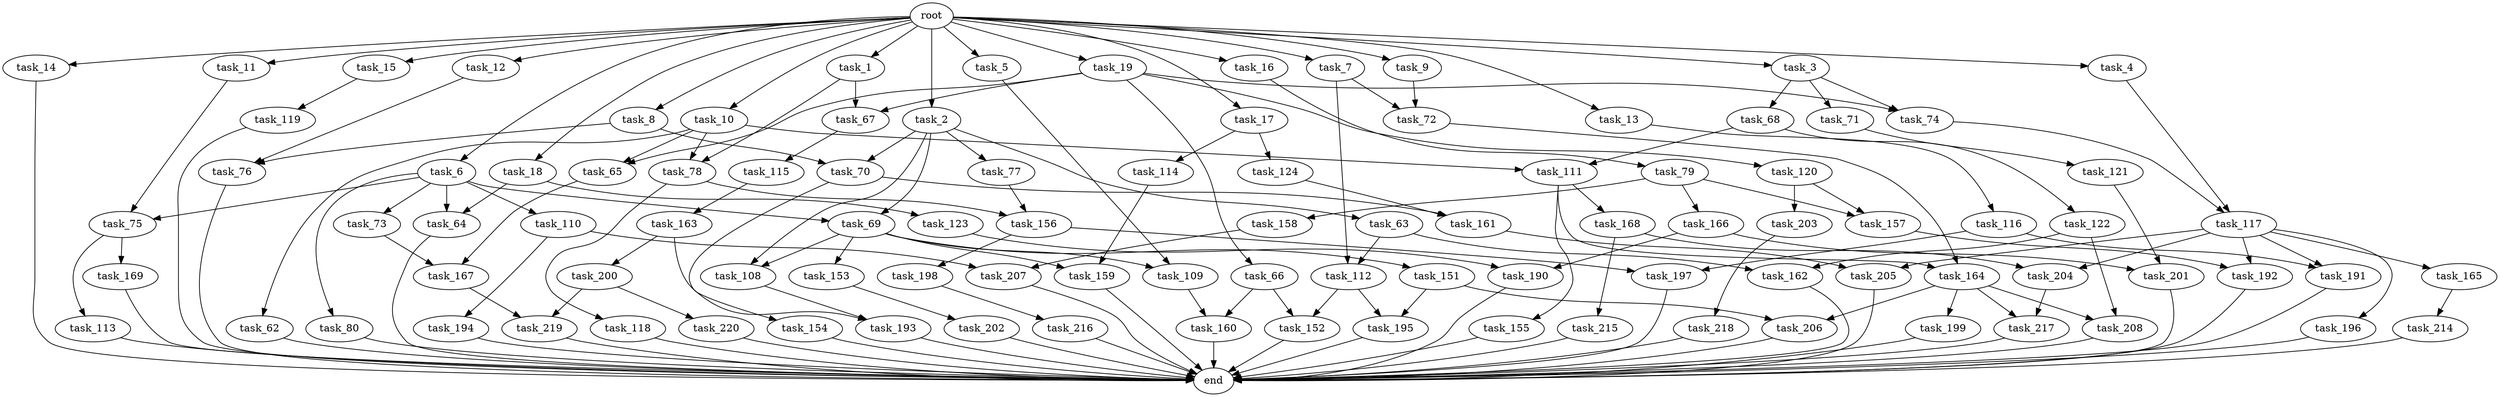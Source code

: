 digraph G {
  root [size="0.000000"];
  task_1 [size="10.240000"];
  task_2 [size="10.240000"];
  task_3 [size="10.240000"];
  task_4 [size="10.240000"];
  task_5 [size="10.240000"];
  task_6 [size="10.240000"];
  task_7 [size="10.240000"];
  task_8 [size="10.240000"];
  task_9 [size="10.240000"];
  task_10 [size="10.240000"];
  task_11 [size="10.240000"];
  task_12 [size="10.240000"];
  task_13 [size="10.240000"];
  task_14 [size="10.240000"];
  task_15 [size="10.240000"];
  task_16 [size="10.240000"];
  task_17 [size="10.240000"];
  task_18 [size="10.240000"];
  task_19 [size="10.240000"];
  task_62 [size="6957847019.520000"];
  task_63 [size="1374389534.720000"];
  task_64 [size="11166914969.600000"];
  task_65 [size="7730941132.800000"];
  task_66 [size="773094113.280000"];
  task_67 [size="3865470566.400000"];
  task_68 [size="4209067950.080000"];
  task_69 [size="5583457484.800000"];
  task_70 [size="2748779069.440000"];
  task_71 [size="4209067950.080000"];
  task_72 [size="5841155522.560000"];
  task_73 [size="4209067950.080000"];
  task_74 [size="4982162063.360000"];
  task_75 [size="11166914969.600000"];
  task_76 [size="4466765987.840000"];
  task_77 [size="1374389534.720000"];
  task_78 [size="10050223472.639999"];
  task_79 [size="4209067950.080000"];
  task_80 [size="4209067950.080000"];
  task_108 [size="1717986918.400000"];
  task_109 [size="8933531975.680000"];
  task_110 [size="4209067950.080000"];
  task_111 [size="9105330667.520000"];
  task_112 [size="8933531975.680000"];
  task_113 [size="2147483648.000000"];
  task_114 [size="3092376453.120000"];
  task_115 [size="3092376453.120000"];
  task_116 [size="2147483648.000000"];
  task_117 [size="7301444403.200000"];
  task_118 [size="343597383.680000"];
  task_119 [size="6957847019.520000"];
  task_120 [size="773094113.280000"];
  task_121 [size="343597383.680000"];
  task_122 [size="2147483648.000000"];
  task_123 [size="6957847019.520000"];
  task_124 [size="3092376453.120000"];
  task_151 [size="343597383.680000"];
  task_152 [size="2920577761.280000"];
  task_153 [size="343597383.680000"];
  task_154 [size="1374389534.720000"];
  task_155 [size="6957847019.520000"];
  task_156 [size="7301444403.200000"];
  task_157 [size="10737418240.000000"];
  task_158 [size="2147483648.000000"];
  task_159 [size="5841155522.560000"];
  task_160 [size="5239860101.120000"];
  task_161 [size="8332236554.240000"];
  task_162 [size="15547781611.520000"];
  task_163 [size="773094113.280000"];
  task_164 [size="9105330667.520000"];
  task_165 [size="2147483648.000000"];
  task_166 [size="2147483648.000000"];
  task_167 [size="2147483648.000000"];
  task_168 [size="6957847019.520000"];
  task_169 [size="2147483648.000000"];
  task_190 [size="10995116277.760000"];
  task_191 [size="10737418240.000000"];
  task_192 [size="9105330667.520000"];
  task_193 [size="3865470566.400000"];
  task_194 [size="8589934592.000000"];
  task_195 [size="2920577761.280000"];
  task_196 [size="2147483648.000000"];
  task_197 [size="9964324126.719999"];
  task_198 [size="1374389534.720000"];
  task_199 [size="8589934592.000000"];
  task_200 [size="3092376453.120000"];
  task_201 [size="12455405158.400000"];
  task_202 [size="343597383.680000"];
  task_203 [size="8589934592.000000"];
  task_204 [size="2491081031.680000"];
  task_205 [size="6356551598.080000"];
  task_206 [size="10737418240.000000"];
  task_207 [size="9964324126.719999"];
  task_208 [size="15547781611.520000"];
  task_214 [size="773094113.280000"];
  task_215 [size="343597383.680000"];
  task_216 [size="2147483648.000000"];
  task_217 [size="11682311045.120001"];
  task_218 [size="6957847019.520000"];
  task_219 [size="8332236554.240000"];
  task_220 [size="6957847019.520000"];
  end [size="0.000000"];

  root -> task_1 [size="1.000000"];
  root -> task_2 [size="1.000000"];
  root -> task_3 [size="1.000000"];
  root -> task_4 [size="1.000000"];
  root -> task_5 [size="1.000000"];
  root -> task_6 [size="1.000000"];
  root -> task_7 [size="1.000000"];
  root -> task_8 [size="1.000000"];
  root -> task_9 [size="1.000000"];
  root -> task_10 [size="1.000000"];
  root -> task_11 [size="1.000000"];
  root -> task_12 [size="1.000000"];
  root -> task_13 [size="1.000000"];
  root -> task_14 [size="1.000000"];
  root -> task_15 [size="1.000000"];
  root -> task_16 [size="1.000000"];
  root -> task_17 [size="1.000000"];
  root -> task_18 [size="1.000000"];
  root -> task_19 [size="1.000000"];
  task_1 -> task_67 [size="301989888.000000"];
  task_1 -> task_78 [size="301989888.000000"];
  task_2 -> task_63 [size="134217728.000000"];
  task_2 -> task_69 [size="134217728.000000"];
  task_2 -> task_70 [size="134217728.000000"];
  task_2 -> task_77 [size="134217728.000000"];
  task_2 -> task_108 [size="134217728.000000"];
  task_3 -> task_68 [size="411041792.000000"];
  task_3 -> task_71 [size="411041792.000000"];
  task_3 -> task_74 [size="411041792.000000"];
  task_4 -> task_117 [size="679477248.000000"];
  task_5 -> task_109 [size="838860800.000000"];
  task_6 -> task_64 [size="411041792.000000"];
  task_6 -> task_69 [size="411041792.000000"];
  task_6 -> task_73 [size="411041792.000000"];
  task_6 -> task_75 [size="411041792.000000"];
  task_6 -> task_80 [size="411041792.000000"];
  task_6 -> task_110 [size="411041792.000000"];
  task_7 -> task_72 [size="33554432.000000"];
  task_7 -> task_112 [size="33554432.000000"];
  task_8 -> task_70 [size="134217728.000000"];
  task_8 -> task_76 [size="134217728.000000"];
  task_9 -> task_72 [size="536870912.000000"];
  task_10 -> task_62 [size="679477248.000000"];
  task_10 -> task_65 [size="679477248.000000"];
  task_10 -> task_78 [size="679477248.000000"];
  task_10 -> task_111 [size="679477248.000000"];
  task_11 -> task_75 [size="679477248.000000"];
  task_12 -> task_76 [size="301989888.000000"];
  task_13 -> task_116 [size="209715200.000000"];
  task_14 -> end [size="1.000000"];
  task_15 -> task_119 [size="679477248.000000"];
  task_16 -> task_79 [size="411041792.000000"];
  task_17 -> task_114 [size="301989888.000000"];
  task_17 -> task_124 [size="301989888.000000"];
  task_18 -> task_64 [size="679477248.000000"];
  task_18 -> task_123 [size="679477248.000000"];
  task_19 -> task_65 [size="75497472.000000"];
  task_19 -> task_66 [size="75497472.000000"];
  task_19 -> task_67 [size="75497472.000000"];
  task_19 -> task_74 [size="75497472.000000"];
  task_19 -> task_120 [size="75497472.000000"];
  task_62 -> end [size="1.000000"];
  task_63 -> task_112 [size="838860800.000000"];
  task_63 -> task_162 [size="838860800.000000"];
  task_64 -> end [size="1.000000"];
  task_65 -> task_167 [size="134217728.000000"];
  task_66 -> task_152 [size="209715200.000000"];
  task_66 -> task_160 [size="209715200.000000"];
  task_67 -> task_115 [size="301989888.000000"];
  task_68 -> task_111 [size="209715200.000000"];
  task_68 -> task_122 [size="209715200.000000"];
  task_69 -> task_108 [size="33554432.000000"];
  task_69 -> task_109 [size="33554432.000000"];
  task_69 -> task_151 [size="33554432.000000"];
  task_69 -> task_153 [size="33554432.000000"];
  task_69 -> task_159 [size="33554432.000000"];
  task_70 -> task_154 [size="134217728.000000"];
  task_70 -> task_161 [size="134217728.000000"];
  task_71 -> task_121 [size="33554432.000000"];
  task_72 -> task_164 [size="209715200.000000"];
  task_73 -> task_167 [size="75497472.000000"];
  task_74 -> task_117 [size="33554432.000000"];
  task_75 -> task_113 [size="209715200.000000"];
  task_75 -> task_169 [size="209715200.000000"];
  task_76 -> end [size="1.000000"];
  task_77 -> task_156 [size="679477248.000000"];
  task_78 -> task_118 [size="33554432.000000"];
  task_78 -> task_156 [size="33554432.000000"];
  task_79 -> task_157 [size="209715200.000000"];
  task_79 -> task_158 [size="209715200.000000"];
  task_79 -> task_166 [size="209715200.000000"];
  task_80 -> end [size="1.000000"];
  task_108 -> task_193 [size="75497472.000000"];
  task_109 -> task_160 [size="301989888.000000"];
  task_110 -> task_194 [size="838860800.000000"];
  task_110 -> task_207 [size="838860800.000000"];
  task_111 -> task_155 [size="679477248.000000"];
  task_111 -> task_164 [size="679477248.000000"];
  task_111 -> task_168 [size="679477248.000000"];
  task_112 -> task_152 [size="75497472.000000"];
  task_112 -> task_195 [size="75497472.000000"];
  task_113 -> end [size="1.000000"];
  task_114 -> task_159 [size="536870912.000000"];
  task_115 -> task_163 [size="75497472.000000"];
  task_116 -> task_191 [size="838860800.000000"];
  task_116 -> task_197 [size="838860800.000000"];
  task_117 -> task_165 [size="209715200.000000"];
  task_117 -> task_191 [size="209715200.000000"];
  task_117 -> task_192 [size="209715200.000000"];
  task_117 -> task_196 [size="209715200.000000"];
  task_117 -> task_204 [size="209715200.000000"];
  task_117 -> task_205 [size="209715200.000000"];
  task_118 -> end [size="1.000000"];
  task_119 -> end [size="1.000000"];
  task_120 -> task_157 [size="838860800.000000"];
  task_120 -> task_203 [size="838860800.000000"];
  task_121 -> task_201 [size="679477248.000000"];
  task_122 -> task_162 [size="679477248.000000"];
  task_122 -> task_208 [size="679477248.000000"];
  task_123 -> task_190 [size="536870912.000000"];
  task_124 -> task_161 [size="679477248.000000"];
  task_151 -> task_195 [size="209715200.000000"];
  task_151 -> task_206 [size="209715200.000000"];
  task_152 -> end [size="1.000000"];
  task_153 -> task_202 [size="33554432.000000"];
  task_154 -> end [size="1.000000"];
  task_155 -> end [size="1.000000"];
  task_156 -> task_197 [size="134217728.000000"];
  task_156 -> task_198 [size="134217728.000000"];
  task_157 -> task_192 [size="679477248.000000"];
  task_158 -> task_207 [size="134217728.000000"];
  task_159 -> end [size="1.000000"];
  task_160 -> end [size="1.000000"];
  task_161 -> task_205 [size="411041792.000000"];
  task_162 -> end [size="1.000000"];
  task_163 -> task_193 [size="301989888.000000"];
  task_163 -> task_200 [size="301989888.000000"];
  task_164 -> task_199 [size="838860800.000000"];
  task_164 -> task_206 [size="838860800.000000"];
  task_164 -> task_208 [size="838860800.000000"];
  task_164 -> task_217 [size="838860800.000000"];
  task_165 -> task_214 [size="75497472.000000"];
  task_166 -> task_190 [size="536870912.000000"];
  task_166 -> task_201 [size="536870912.000000"];
  task_167 -> task_219 [size="134217728.000000"];
  task_168 -> task_204 [size="33554432.000000"];
  task_168 -> task_215 [size="33554432.000000"];
  task_169 -> end [size="1.000000"];
  task_190 -> end [size="1.000000"];
  task_191 -> end [size="1.000000"];
  task_192 -> end [size="1.000000"];
  task_193 -> end [size="1.000000"];
  task_194 -> end [size="1.000000"];
  task_195 -> end [size="1.000000"];
  task_196 -> end [size="1.000000"];
  task_197 -> end [size="1.000000"];
  task_198 -> task_216 [size="209715200.000000"];
  task_199 -> end [size="1.000000"];
  task_200 -> task_219 [size="679477248.000000"];
  task_200 -> task_220 [size="679477248.000000"];
  task_201 -> end [size="1.000000"];
  task_202 -> end [size="1.000000"];
  task_203 -> task_218 [size="679477248.000000"];
  task_204 -> task_217 [size="301989888.000000"];
  task_205 -> end [size="1.000000"];
  task_206 -> end [size="1.000000"];
  task_207 -> end [size="1.000000"];
  task_208 -> end [size="1.000000"];
  task_214 -> end [size="1.000000"];
  task_215 -> end [size="1.000000"];
  task_216 -> end [size="1.000000"];
  task_217 -> end [size="1.000000"];
  task_218 -> end [size="1.000000"];
  task_219 -> end [size="1.000000"];
  task_220 -> end [size="1.000000"];
}
